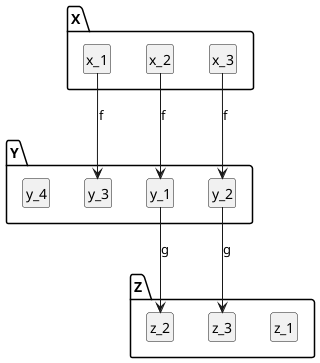 @startuml
skinparam shadowing false
hide members
hide circle
class "X.x_1"
class "X.x_2"
class "X.x_3"
class "Y.y_1"
class "Y.y_2"
class "Y.y_3"
class "Y.y_4"
class "Z.z_1"
class "Z.z_2"
class "Z.z_3"

"Y.y_1" --> "Z.z_2" : "g"
"Y.y_2" --> "Z.z_3" : "g"
"X.x_1" --> "Y.y_3" : "f"
"X.x_2" --> "Y.y_1" : "f"
"X.x_3" --> "Y.y_2" : "f"
@enduml
